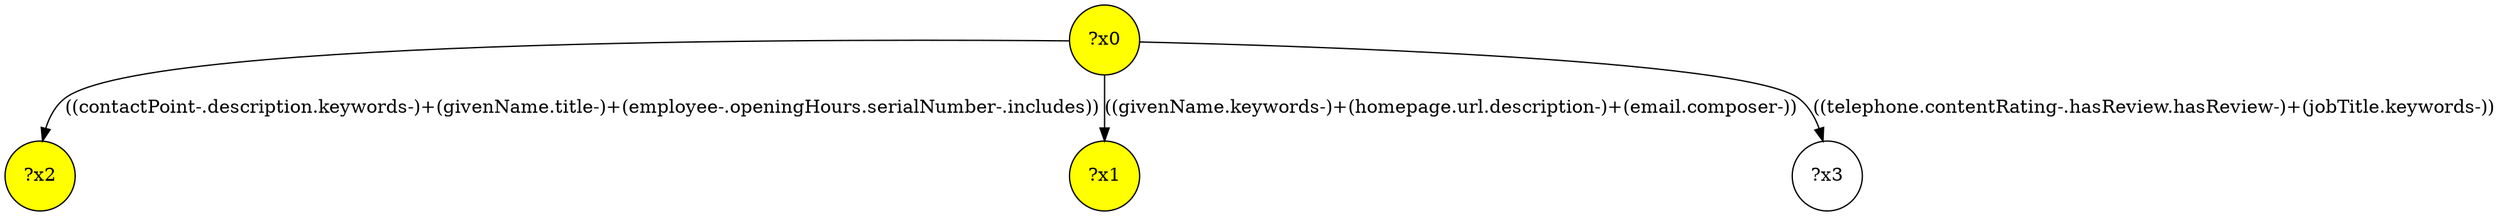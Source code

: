 digraph g {
	x0 [fillcolor="yellow", style="filled," shape=circle, label="?x0"];
	x2 [fillcolor="yellow", style="filled," shape=circle, label="?x2"];
	x1 [fillcolor="yellow", style="filled," shape=circle, label="?x1"];
	x0 -> x1 [label="((givenName.keywords-)+(homepage.url.description-)+(email.composer-))"];
	x0 -> x2 [label="((contactPoint-.description.keywords-)+(givenName.title-)+(employee-.openingHours.serialNumber-.includes))"];
	x3 [shape=circle, label="?x3"];
	x0 -> x3 [label="((telephone.contentRating-.hasReview.hasReview-)+(jobTitle.keywords-))"];
}
